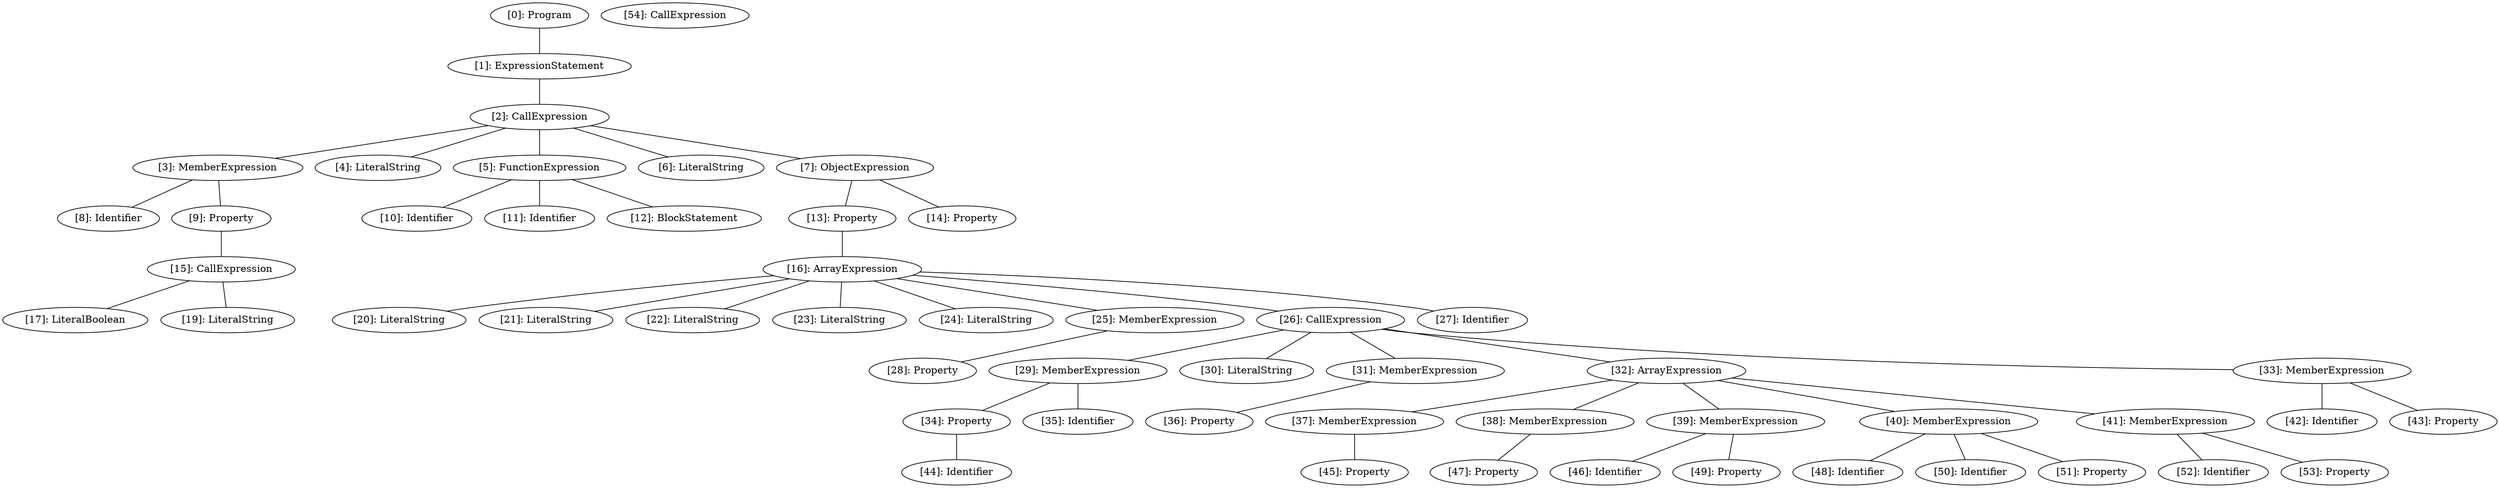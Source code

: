 // Result
graph {
	0 [label="[0]: Program"]
	1 [label="[1]: ExpressionStatement"]
	2 [label="[2]: CallExpression"]
	3 [label="[3]: MemberExpression"]
	4 [label="[4]: LiteralString"]
	5 [label="[5]: FunctionExpression"]
	6 [label="[6]: LiteralString"]
	7 [label="[7]: ObjectExpression"]
	8 [label="[8]: Identifier"]
	9 [label="[9]: Property"]
	10 [label="[10]: Identifier"]
	11 [label="[11]: Identifier"]
	12 [label="[12]: BlockStatement"]
	13 [label="[13]: Property"]
	14 [label="[14]: Property"]
	15 [label="[15]: CallExpression"]
	16 [label="[16]: ArrayExpression"]
	17 [label="[17]: LiteralBoolean"]
	19 [label="[19]: LiteralString"]
	20 [label="[20]: LiteralString"]
	21 [label="[21]: LiteralString"]
	22 [label="[22]: LiteralString"]
	23 [label="[23]: LiteralString"]
	24 [label="[24]: LiteralString"]
	25 [label="[25]: MemberExpression"]
	26 [label="[26]: CallExpression"]
	27 [label="[27]: Identifier"]
	28 [label="[28]: Property"]
	29 [label="[29]: MemberExpression"]
	30 [label="[30]: LiteralString"]
	31 [label="[31]: MemberExpression"]
	32 [label="[32]: ArrayExpression"]
	33 [label="[33]: MemberExpression"]
	34 [label="[34]: Property"]
	35 [label="[35]: Identifier"]
	36 [label="[36]: Property"]
	37 [label="[37]: MemberExpression"]
	38 [label="[38]: MemberExpression"]
	39 [label="[39]: MemberExpression"]
	40 [label="[40]: MemberExpression"]
	41 [label="[41]: MemberExpression"]
	42 [label="[42]: Identifier"]
	43 [label="[43]: Property"]
	44 [label="[44]: Identifier"]
	45 [label="[45]: Property"]
	46 [label="[46]: Identifier"]
	47 [label="[47]: Property"]
	48 [label="[48]: Identifier"]
	49 [label="[49]: Property"]
	50 [label="[50]: Identifier"]
	51 [label="[51]: Property"]
	52 [label="[52]: Identifier"]
	53 [label="[53]: Property"]
	54 [label="[54]: CallExpression"]
	0 -- 1
	1 -- 2
	2 -- 3
	2 -- 4
	2 -- 5
	2 -- 6
	2 -- 7
	3 -- 8
	3 -- 9
	5 -- 10
	5 -- 11
	5 -- 12
	7 -- 13
	7 -- 14
	9 -- 15
	13 -- 16
	15 -- 17
	15 -- 19
	16 -- 20
	16 -- 21
	16 -- 22
	16 -- 23
	16 -- 24
	16 -- 25
	16 -- 26
	16 -- 27
	25 -- 28
	26 -- 29
	26 -- 30
	26 -- 31
	26 -- 32
	26 -- 33
	29 -- 34
	29 -- 35
	31 -- 36
	32 -- 37
	32 -- 38
	32 -- 39
	32 -- 40
	32 -- 41
	33 -- 42
	33 -- 43
	34 -- 44
	37 -- 45
	38 -- 47
	39 -- 46
	39 -- 49
	40 -- 48
	40 -- 50
	40 -- 51
	41 -- 52
	41 -- 53
}
